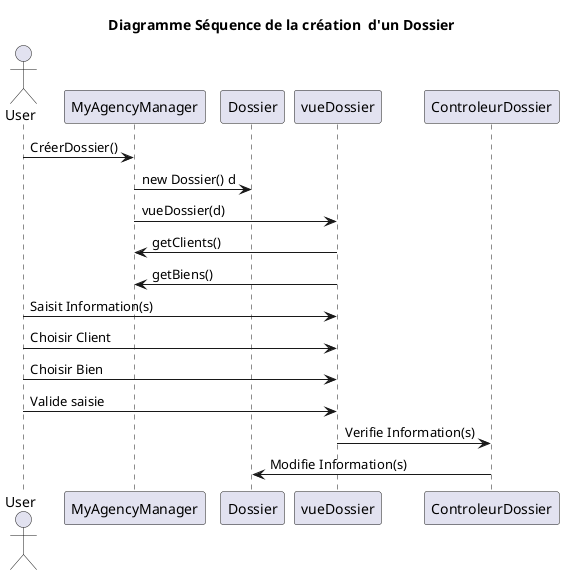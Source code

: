 @startuml

title Diagramme Séquence de la création  d'un Dossier

actor User as U
U -> MyAgencyManager :CréerDossier()

MyAgencyManager -> Dossier :new Dossier() d
MyAgencyManager -> vueDossier : vueDossier(d)

vueDossier -> MyAgencyManager : getClients()
vueDossier -> MyAgencyManager : getBiens()

U -> vueDossier :Saisit Information(s)
U -> vueDossier :Choisir Client
U -> vueDossier :Choisir Bien

U -> vueDossier :Valide saisie

vueDossier -> ControleurDossier :Verifie Information(s)

ControleurDossier -> Dossier :Modifie Information(s)
@enduml
